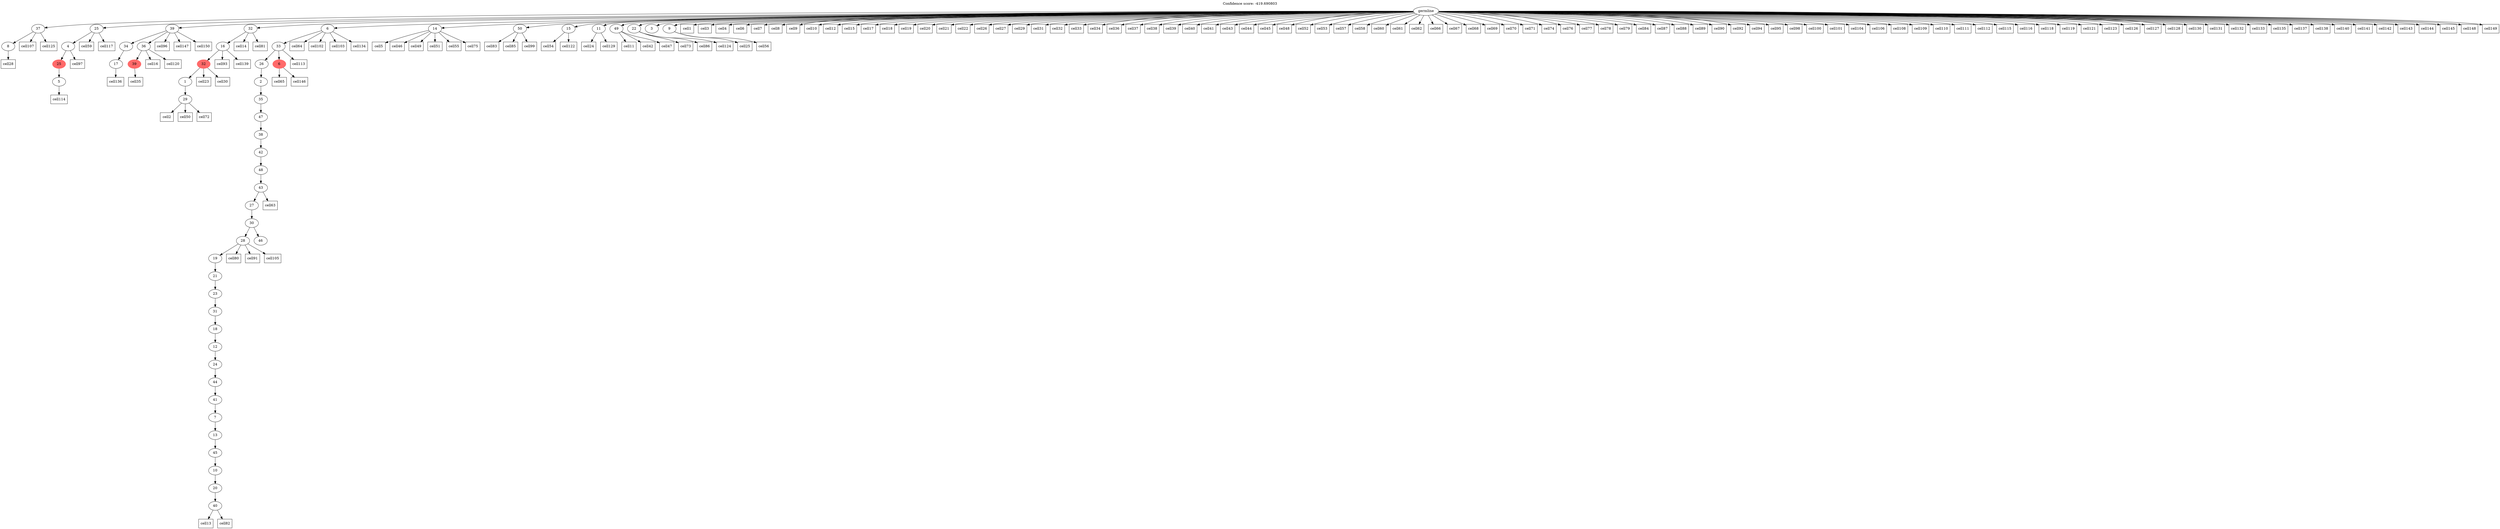 digraph g {
	"53" -> "54";
	"54" [label="8"];
	"49" -> "50";
	"50" [label="5"];
	"48" -> "49";
	"49" [color=indianred1, style=filled, label="25"];
	"47" -> "48";
	"48" [label="4"];
	"44" -> "45";
	"45" [label="17"];
	"42" -> "43";
	"43" [color=indianred1, style=filled, label="39"];
	"41" -> "42";
	"42" [label="36"];
	"41" -> "44";
	"44" [label="34"];
	"39" -> "40";
	"40" [label="29"];
	"38" -> "39";
	"39" [label="1"];
	"37" -> "38";
	"38" [color=indianred1, style=filled, label="32"];
	"36" -> "37";
	"37" [label="16"];
	"31" -> "32";
	"32" [label="40"];
	"30" -> "31";
	"31" [label="20"];
	"29" -> "30";
	"30" [label="10"];
	"28" -> "29";
	"29" [label="45"];
	"27" -> "28";
	"28" [label="13"];
	"26" -> "27";
	"27" [label="7"];
	"25" -> "26";
	"26" [label="41"];
	"24" -> "25";
	"25" [label="44"];
	"23" -> "24";
	"24" [label="24"];
	"22" -> "23";
	"23" [label="12"];
	"21" -> "22";
	"22" [label="18"];
	"20" -> "21";
	"21" [label="31"];
	"19" -> "20";
	"20" [label="23"];
	"18" -> "19";
	"19" [label="21"];
	"17" -> "18";
	"18" [label="19"];
	"16" -> "17";
	"17" [label="28"];
	"16" -> "33";
	"33" [label="46"];
	"15" -> "16";
	"16" [label="30"];
	"14" -> "15";
	"15" [label="27"];
	"13" -> "14";
	"14" [label="43"];
	"12" -> "13";
	"13" [label="48"];
	"11" -> "12";
	"12" [label="42"];
	"10" -> "11";
	"11" [label="38"];
	"9" -> "10";
	"10" [label="47"];
	"8" -> "9";
	"9" [label="35"];
	"7" -> "8";
	"8" [label="2"];
	"5" -> "6";
	"6" [color=indianred1, style=filled, label="6"];
	"5" -> "7";
	"7" [label="26"];
	"4" -> "5";
	"5" [label="33"];
	"0" -> "1";
	"1" [label="14"];
	"0" -> "2";
	"2" [label="50"];
	"0" -> "3";
	"3" [label="15"];
	"0" -> "4";
	"4" [label="6"];
	"0" -> "34";
	"34" [label="11"];
	"0" -> "35";
	"35" [label="49"];
	"0" -> "36";
	"36" [label="32"];
	"0" -> "41";
	"41" [label="39"];
	"0" -> "46";
	"46" [label="22"];
	"0" -> "47";
	"47" [label="25"];
	"0" -> "51";
	"51" [label="3"];
	"0" -> "52";
	"52" [label="9"];
	"0" -> "53";
	"53" [label="37"];
	"0" [label="germline"];
	"0" -> "cell1";
	"cell1" [shape=box];
	"40" -> "cell2";
	"cell2" [shape=box];
	"0" -> "cell3";
	"cell3" [shape=box];
	"0" -> "cell4";
	"cell4" [shape=box];
	"1" -> "cell5";
	"cell5" [shape=box];
	"0" -> "cell6";
	"cell6" [shape=box];
	"0" -> "cell7";
	"cell7" [shape=box];
	"0" -> "cell8";
	"cell8" [shape=box];
	"0" -> "cell9";
	"cell9" [shape=box];
	"0" -> "cell10";
	"cell10" [shape=box];
	"35" -> "cell11";
	"cell11" [shape=box];
	"0" -> "cell12";
	"cell12" [shape=box];
	"32" -> "cell13";
	"cell13" [shape=box];
	"36" -> "cell14";
	"cell14" [shape=box];
	"0" -> "cell15";
	"cell15" [shape=box];
	"42" -> "cell16";
	"cell16" [shape=box];
	"0" -> "cell17";
	"cell17" [shape=box];
	"0" -> "cell18";
	"cell18" [shape=box];
	"0" -> "cell19";
	"cell19" [shape=box];
	"0" -> "cell20";
	"cell20" [shape=box];
	"0" -> "cell21";
	"cell21" [shape=box];
	"0" -> "cell22";
	"cell22" [shape=box];
	"38" -> "cell23";
	"cell23" [shape=box];
	"34" -> "cell24";
	"cell24" [shape=box];
	"52" -> "cell25";
	"cell25" [shape=box];
	"0" -> "cell26";
	"cell26" [shape=box];
	"0" -> "cell27";
	"cell27" [shape=box];
	"54" -> "cell28";
	"cell28" [shape=box];
	"0" -> "cell29";
	"cell29" [shape=box];
	"38" -> "cell30";
	"cell30" [shape=box];
	"0" -> "cell31";
	"cell31" [shape=box];
	"0" -> "cell32";
	"cell32" [shape=box];
	"0" -> "cell33";
	"cell33" [shape=box];
	"0" -> "cell34";
	"cell34" [shape=box];
	"43" -> "cell35";
	"cell35" [shape=box];
	"0" -> "cell36";
	"cell36" [shape=box];
	"0" -> "cell37";
	"cell37" [shape=box];
	"0" -> "cell38";
	"cell38" [shape=box];
	"0" -> "cell39";
	"cell39" [shape=box];
	"0" -> "cell40";
	"cell40" [shape=box];
	"0" -> "cell41";
	"cell41" [shape=box];
	"35" -> "cell42";
	"cell42" [shape=box];
	"0" -> "cell43";
	"cell43" [shape=box];
	"0" -> "cell44";
	"cell44" [shape=box];
	"0" -> "cell45";
	"cell45" [shape=box];
	"1" -> "cell46";
	"cell46" [shape=box];
	"35" -> "cell47";
	"cell47" [shape=box];
	"0" -> "cell48";
	"cell48" [shape=box];
	"1" -> "cell49";
	"cell49" [shape=box];
	"40" -> "cell50";
	"cell50" [shape=box];
	"1" -> "cell51";
	"cell51" [shape=box];
	"0" -> "cell52";
	"cell52" [shape=box];
	"0" -> "cell53";
	"cell53" [shape=box];
	"3" -> "cell54";
	"cell54" [shape=box];
	"1" -> "cell55";
	"cell55" [shape=box];
	"52" -> "cell56";
	"cell56" [shape=box];
	"0" -> "cell57";
	"cell57" [shape=box];
	"0" -> "cell58";
	"cell58" [shape=box];
	"47" -> "cell59";
	"cell59" [shape=box];
	"0" -> "cell60";
	"cell60" [shape=box];
	"0" -> "cell61";
	"cell61" [shape=box];
	"0" -> "cell62";
	"cell62" [shape=box];
	"14" -> "cell63";
	"cell63" [shape=box];
	"4" -> "cell64";
	"cell64" [shape=box];
	"6" -> "cell65";
	"cell65" [shape=box];
	"0" -> "cell66";
	"cell66" [shape=box];
	"0" -> "cell67";
	"cell67" [shape=box];
	"0" -> "cell68";
	"cell68" [shape=box];
	"0" -> "cell69";
	"cell69" [shape=box];
	"0" -> "cell70";
	"cell70" [shape=box];
	"0" -> "cell71";
	"cell71" [shape=box];
	"40" -> "cell72";
	"cell72" [shape=box];
	"46" -> "cell73";
	"cell73" [shape=box];
	"0" -> "cell74";
	"cell74" [shape=box];
	"1" -> "cell75";
	"cell75" [shape=box];
	"0" -> "cell76";
	"cell76" [shape=box];
	"0" -> "cell77";
	"cell77" [shape=box];
	"0" -> "cell78";
	"cell78" [shape=box];
	"0" -> "cell79";
	"cell79" [shape=box];
	"17" -> "cell80";
	"cell80" [shape=box];
	"36" -> "cell81";
	"cell81" [shape=box];
	"32" -> "cell82";
	"cell82" [shape=box];
	"2" -> "cell83";
	"cell83" [shape=box];
	"0" -> "cell84";
	"cell84" [shape=box];
	"2" -> "cell85";
	"cell85" [shape=box];
	"46" -> "cell86";
	"cell86" [shape=box];
	"0" -> "cell87";
	"cell87" [shape=box];
	"0" -> "cell88";
	"cell88" [shape=box];
	"0" -> "cell89";
	"cell89" [shape=box];
	"0" -> "cell90";
	"cell90" [shape=box];
	"17" -> "cell91";
	"cell91" [shape=box];
	"0" -> "cell92";
	"cell92" [shape=box];
	"37" -> "cell93";
	"cell93" [shape=box];
	"0" -> "cell94";
	"cell94" [shape=box];
	"0" -> "cell95";
	"cell95" [shape=box];
	"41" -> "cell96";
	"cell96" [shape=box];
	"48" -> "cell97";
	"cell97" [shape=box];
	"0" -> "cell98";
	"cell98" [shape=box];
	"2" -> "cell99";
	"cell99" [shape=box];
	"0" -> "cell100";
	"cell100" [shape=box];
	"0" -> "cell101";
	"cell101" [shape=box];
	"4" -> "cell102";
	"cell102" [shape=box];
	"4" -> "cell103";
	"cell103" [shape=box];
	"0" -> "cell104";
	"cell104" [shape=box];
	"17" -> "cell105";
	"cell105" [shape=box];
	"0" -> "cell106";
	"cell106" [shape=box];
	"53" -> "cell107";
	"cell107" [shape=box];
	"0" -> "cell108";
	"cell108" [shape=box];
	"0" -> "cell109";
	"cell109" [shape=box];
	"0" -> "cell110";
	"cell110" [shape=box];
	"0" -> "cell111";
	"cell111" [shape=box];
	"0" -> "cell112";
	"cell112" [shape=box];
	"5" -> "cell113";
	"cell113" [shape=box];
	"50" -> "cell114";
	"cell114" [shape=box];
	"0" -> "cell115";
	"cell115" [shape=box];
	"0" -> "cell116";
	"cell116" [shape=box];
	"47" -> "cell117";
	"cell117" [shape=box];
	"0" -> "cell118";
	"cell118" [shape=box];
	"0" -> "cell119";
	"cell119" [shape=box];
	"42" -> "cell120";
	"cell120" [shape=box];
	"0" -> "cell121";
	"cell121" [shape=box];
	"3" -> "cell122";
	"cell122" [shape=box];
	"0" -> "cell123";
	"cell123" [shape=box];
	"46" -> "cell124";
	"cell124" [shape=box];
	"53" -> "cell125";
	"cell125" [shape=box];
	"0" -> "cell126";
	"cell126" [shape=box];
	"0" -> "cell127";
	"cell127" [shape=box];
	"0" -> "cell128";
	"cell128" [shape=box];
	"34" -> "cell129";
	"cell129" [shape=box];
	"0" -> "cell130";
	"cell130" [shape=box];
	"0" -> "cell131";
	"cell131" [shape=box];
	"0" -> "cell132";
	"cell132" [shape=box];
	"0" -> "cell133";
	"cell133" [shape=box];
	"4" -> "cell134";
	"cell134" [shape=box];
	"0" -> "cell135";
	"cell135" [shape=box];
	"45" -> "cell136";
	"cell136" [shape=box];
	"0" -> "cell137";
	"cell137" [shape=box];
	"0" -> "cell138";
	"cell138" [shape=box];
	"37" -> "cell139";
	"cell139" [shape=box];
	"0" -> "cell140";
	"cell140" [shape=box];
	"0" -> "cell141";
	"cell141" [shape=box];
	"0" -> "cell142";
	"cell142" [shape=box];
	"0" -> "cell143";
	"cell143" [shape=box];
	"0" -> "cell144";
	"cell144" [shape=box];
	"0" -> "cell145";
	"cell145" [shape=box];
	"6" -> "cell146";
	"cell146" [shape=box];
	"41" -> "cell147";
	"cell147" [shape=box];
	"0" -> "cell148";
	"cell148" [shape=box];
	"0" -> "cell149";
	"cell149" [shape=box];
	"41" -> "cell150";
	"cell150" [shape=box];
	labelloc="t";
	label="Confidence score: -419.690803";
}
